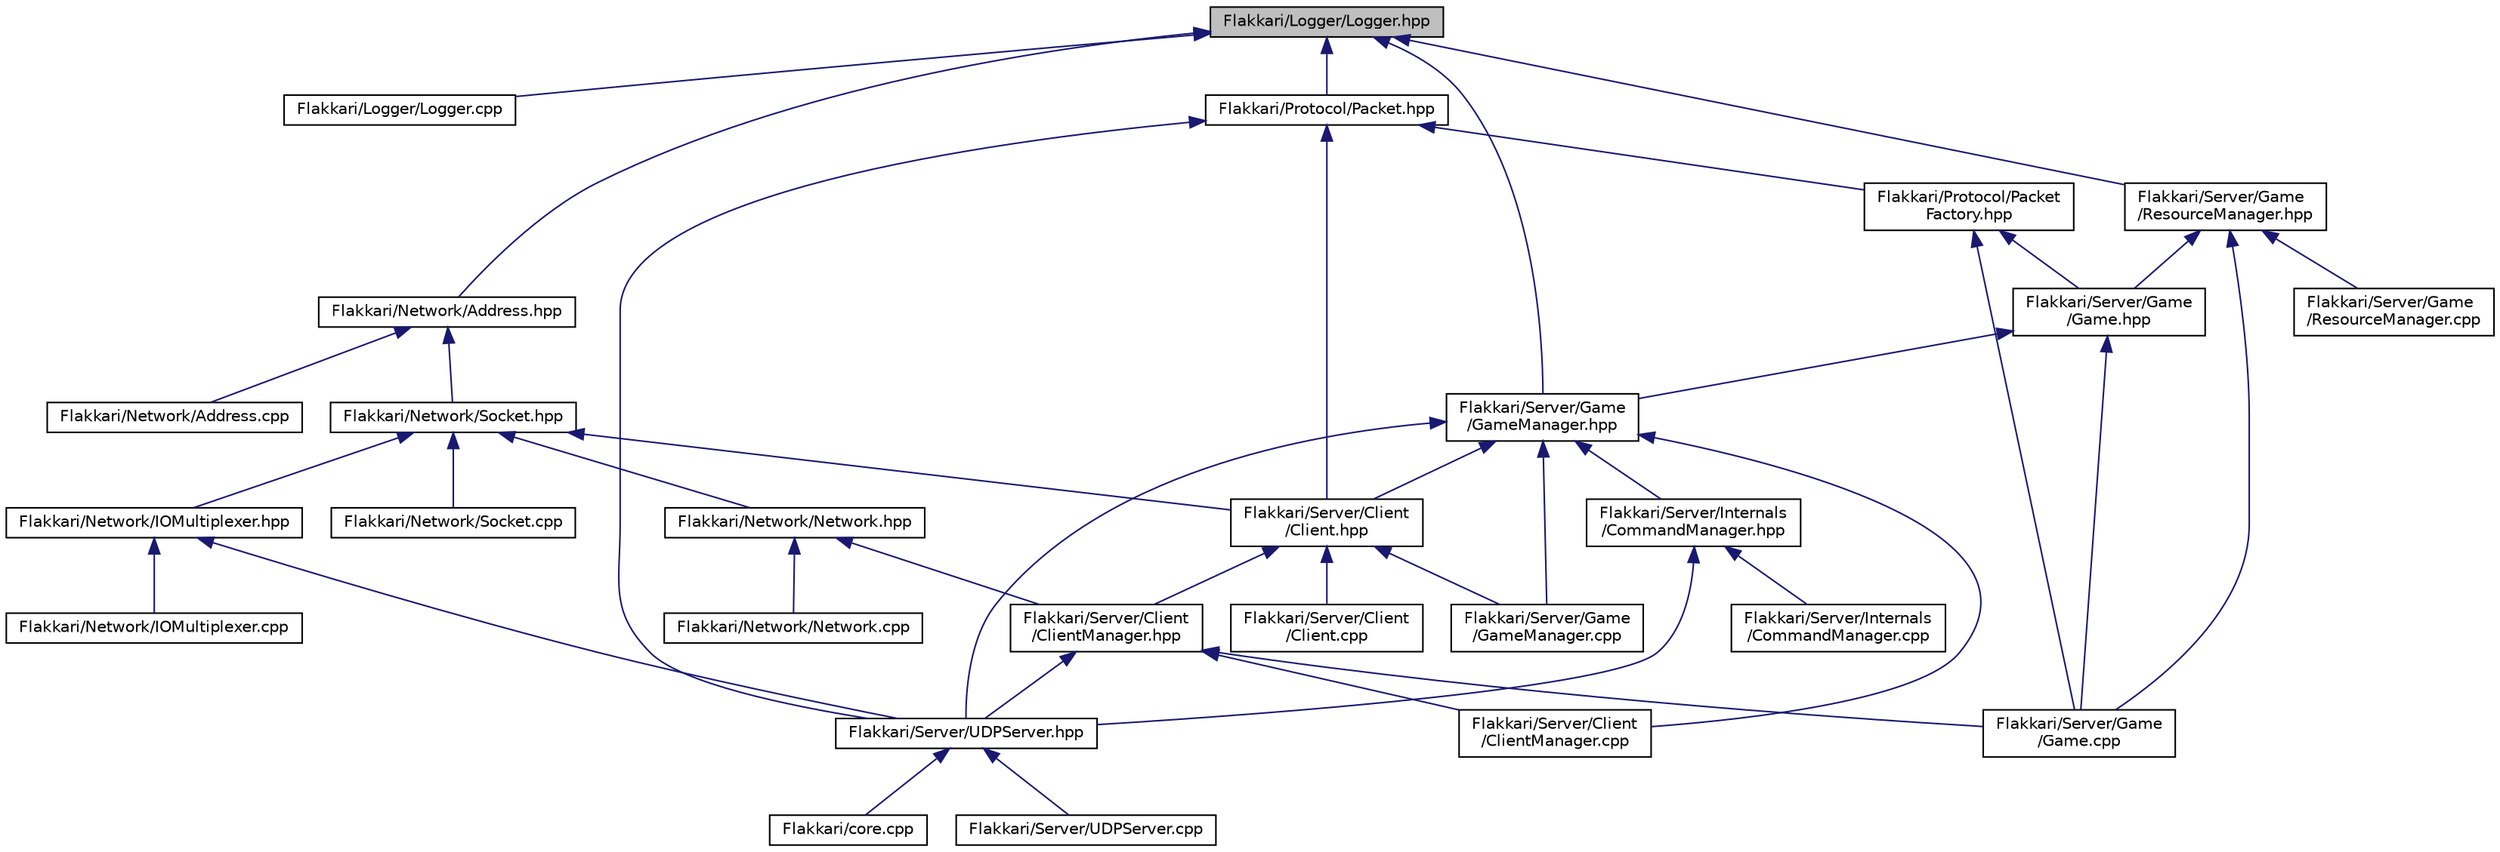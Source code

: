 digraph "Flakkari/Logger/Logger.hpp"
{
 // LATEX_PDF_SIZE
  edge [fontname="Helvetica",fontsize="10",labelfontname="Helvetica",labelfontsize="10"];
  node [fontname="Helvetica",fontsize="10",shape=record];
  Node1 [label="Flakkari/Logger/Logger.hpp",height=0.2,width=0.4,color="black", fillcolor="grey75", style="filled", fontcolor="black",tooltip=" "];
  Node1 -> Node2 [dir="back",color="midnightblue",fontsize="10",style="solid",fontname="Helvetica"];
  Node2 [label="Flakkari/Logger/Logger.cpp",height=0.2,width=0.4,color="black", fillcolor="white", style="filled",URL="$d9/df5/Logger_8cpp.html",tooltip=" "];
  Node1 -> Node3 [dir="back",color="midnightblue",fontsize="10",style="solid",fontname="Helvetica"];
  Node3 [label="Flakkari/Network/Address.hpp",height=0.2,width=0.4,color="black", fillcolor="white", style="filled",URL="$d4/d47/Address_8hpp.html",tooltip=" "];
  Node3 -> Node4 [dir="back",color="midnightblue",fontsize="10",style="solid",fontname="Helvetica"];
  Node4 [label="Flakkari/Network/Address.cpp",height=0.2,width=0.4,color="black", fillcolor="white", style="filled",URL="$d2/d06/Address_8cpp.html",tooltip=" "];
  Node3 -> Node5 [dir="back",color="midnightblue",fontsize="10",style="solid",fontname="Helvetica"];
  Node5 [label="Flakkari/Network/Socket.hpp",height=0.2,width=0.4,color="black", fillcolor="white", style="filled",URL="$dd/df5/Socket_8hpp.html",tooltip=" "];
  Node5 -> Node6 [dir="back",color="midnightblue",fontsize="10",style="solid",fontname="Helvetica"];
  Node6 [label="Flakkari/Network/IOMultiplexer.hpp",height=0.2,width=0.4,color="black", fillcolor="white", style="filled",URL="$d5/d63/IOMultiplexer_8hpp.html",tooltip=" "];
  Node6 -> Node7 [dir="back",color="midnightblue",fontsize="10",style="solid",fontname="Helvetica"];
  Node7 [label="Flakkari/Network/IOMultiplexer.cpp",height=0.2,width=0.4,color="black", fillcolor="white", style="filled",URL="$db/d34/IOMultiplexer_8cpp.html",tooltip=" "];
  Node6 -> Node8 [dir="back",color="midnightblue",fontsize="10",style="solid",fontname="Helvetica"];
  Node8 [label="Flakkari/Server/UDPServer.hpp",height=0.2,width=0.4,color="black", fillcolor="white", style="filled",URL="$d6/de9/UDPServer_8hpp.html",tooltip=" "];
  Node8 -> Node9 [dir="back",color="midnightblue",fontsize="10",style="solid",fontname="Helvetica"];
  Node9 [label="Flakkari/core.cpp",height=0.2,width=0.4,color="black", fillcolor="white", style="filled",URL="$da/de0/core_8cpp.html",tooltip=" "];
  Node8 -> Node10 [dir="back",color="midnightblue",fontsize="10",style="solid",fontname="Helvetica"];
  Node10 [label="Flakkari/Server/UDPServer.cpp",height=0.2,width=0.4,color="black", fillcolor="white", style="filled",URL="$dd/dae/UDPServer_8cpp.html",tooltip=" "];
  Node5 -> Node11 [dir="back",color="midnightblue",fontsize="10",style="solid",fontname="Helvetica"];
  Node11 [label="Flakkari/Network/Network.hpp",height=0.2,width=0.4,color="black", fillcolor="white", style="filled",URL="$da/d02/Network_8hpp.html",tooltip=" "];
  Node11 -> Node12 [dir="back",color="midnightblue",fontsize="10",style="solid",fontname="Helvetica"];
  Node12 [label="Flakkari/Network/Network.cpp",height=0.2,width=0.4,color="black", fillcolor="white", style="filled",URL="$d1/d66/Network_8cpp.html",tooltip=" "];
  Node11 -> Node13 [dir="back",color="midnightblue",fontsize="10",style="solid",fontname="Helvetica"];
  Node13 [label="Flakkari/Server/Client\l/ClientManager.hpp",height=0.2,width=0.4,color="black", fillcolor="white", style="filled",URL="$d8/dff/ClientManager_8hpp.html",tooltip=" "];
  Node13 -> Node14 [dir="back",color="midnightblue",fontsize="10",style="solid",fontname="Helvetica"];
  Node14 [label="Flakkari/Server/Client\l/ClientManager.cpp",height=0.2,width=0.4,color="black", fillcolor="white", style="filled",URL="$d9/d36/ClientManager_8cpp.html",tooltip=" "];
  Node13 -> Node15 [dir="back",color="midnightblue",fontsize="10",style="solid",fontname="Helvetica"];
  Node15 [label="Flakkari/Server/Game\l/Game.cpp",height=0.2,width=0.4,color="black", fillcolor="white", style="filled",URL="$d0/dc4/Game_8cpp.html",tooltip=" "];
  Node13 -> Node8 [dir="back",color="midnightblue",fontsize="10",style="solid",fontname="Helvetica"];
  Node5 -> Node16 [dir="back",color="midnightblue",fontsize="10",style="solid",fontname="Helvetica"];
  Node16 [label="Flakkari/Network/Socket.cpp",height=0.2,width=0.4,color="black", fillcolor="white", style="filled",URL="$da/d66/Socket_8cpp.html",tooltip=" "];
  Node5 -> Node17 [dir="back",color="midnightblue",fontsize="10",style="solid",fontname="Helvetica"];
  Node17 [label="Flakkari/Server/Client\l/Client.hpp",height=0.2,width=0.4,color="black", fillcolor="white", style="filled",URL="$d3/d8e/Client_8hpp.html",tooltip=" "];
  Node17 -> Node18 [dir="back",color="midnightblue",fontsize="10",style="solid",fontname="Helvetica"];
  Node18 [label="Flakkari/Server/Client\l/Client.cpp",height=0.2,width=0.4,color="black", fillcolor="white", style="filled",URL="$dc/d4f/Client_8cpp.html",tooltip=" "];
  Node17 -> Node13 [dir="back",color="midnightblue",fontsize="10",style="solid",fontname="Helvetica"];
  Node17 -> Node19 [dir="back",color="midnightblue",fontsize="10",style="solid",fontname="Helvetica"];
  Node19 [label="Flakkari/Server/Game\l/GameManager.cpp",height=0.2,width=0.4,color="black", fillcolor="white", style="filled",URL="$dc/dd7/GameManager_8cpp.html",tooltip=" "];
  Node1 -> Node20 [dir="back",color="midnightblue",fontsize="10",style="solid",fontname="Helvetica"];
  Node20 [label="Flakkari/Protocol/Packet.hpp",height=0.2,width=0.4,color="black", fillcolor="white", style="filled",URL="$db/d1b/Packet_8hpp.html",tooltip=" "];
  Node20 -> Node21 [dir="back",color="midnightblue",fontsize="10",style="solid",fontname="Helvetica"];
  Node21 [label="Flakkari/Protocol/Packet\lFactory.hpp",height=0.2,width=0.4,color="black", fillcolor="white", style="filled",URL="$d7/d61/PacketFactory_8hpp.html",tooltip=" "];
  Node21 -> Node15 [dir="back",color="midnightblue",fontsize="10",style="solid",fontname="Helvetica"];
  Node21 -> Node22 [dir="back",color="midnightblue",fontsize="10",style="solid",fontname="Helvetica"];
  Node22 [label="Flakkari/Server/Game\l/Game.hpp",height=0.2,width=0.4,color="black", fillcolor="white", style="filled",URL="$d5/d4b/Game_8hpp.html",tooltip=" "];
  Node22 -> Node15 [dir="back",color="midnightblue",fontsize="10",style="solid",fontname="Helvetica"];
  Node22 -> Node23 [dir="back",color="midnightblue",fontsize="10",style="solid",fontname="Helvetica"];
  Node23 [label="Flakkari/Server/Game\l/GameManager.hpp",height=0.2,width=0.4,color="black", fillcolor="white", style="filled",URL="$d6/d27/GameManager_8hpp.html",tooltip=" "];
  Node23 -> Node17 [dir="back",color="midnightblue",fontsize="10",style="solid",fontname="Helvetica"];
  Node23 -> Node14 [dir="back",color="midnightblue",fontsize="10",style="solid",fontname="Helvetica"];
  Node23 -> Node19 [dir="back",color="midnightblue",fontsize="10",style="solid",fontname="Helvetica"];
  Node23 -> Node24 [dir="back",color="midnightblue",fontsize="10",style="solid",fontname="Helvetica"];
  Node24 [label="Flakkari/Server/Internals\l/CommandManager.hpp",height=0.2,width=0.4,color="black", fillcolor="white", style="filled",URL="$d9/dae/CommandManager_8hpp.html",tooltip=" "];
  Node24 -> Node25 [dir="back",color="midnightblue",fontsize="10",style="solid",fontname="Helvetica"];
  Node25 [label="Flakkari/Server/Internals\l/CommandManager.cpp",height=0.2,width=0.4,color="black", fillcolor="white", style="filled",URL="$d4/dea/CommandManager_8cpp.html",tooltip=" "];
  Node24 -> Node8 [dir="back",color="midnightblue",fontsize="10",style="solid",fontname="Helvetica"];
  Node23 -> Node8 [dir="back",color="midnightblue",fontsize="10",style="solid",fontname="Helvetica"];
  Node20 -> Node17 [dir="back",color="midnightblue",fontsize="10",style="solid",fontname="Helvetica"];
  Node20 -> Node8 [dir="back",color="midnightblue",fontsize="10",style="solid",fontname="Helvetica"];
  Node1 -> Node23 [dir="back",color="midnightblue",fontsize="10",style="solid",fontname="Helvetica"];
  Node1 -> Node26 [dir="back",color="midnightblue",fontsize="10",style="solid",fontname="Helvetica"];
  Node26 [label="Flakkari/Server/Game\l/ResourceManager.hpp",height=0.2,width=0.4,color="black", fillcolor="white", style="filled",URL="$db/d16/ResourceManager_8hpp.html",tooltip=" "];
  Node26 -> Node15 [dir="back",color="midnightblue",fontsize="10",style="solid",fontname="Helvetica"];
  Node26 -> Node22 [dir="back",color="midnightblue",fontsize="10",style="solid",fontname="Helvetica"];
  Node26 -> Node27 [dir="back",color="midnightblue",fontsize="10",style="solid",fontname="Helvetica"];
  Node27 [label="Flakkari/Server/Game\l/ResourceManager.cpp",height=0.2,width=0.4,color="black", fillcolor="white", style="filled",URL="$d8/d44/ResourceManager_8cpp.html",tooltip=" "];
}
